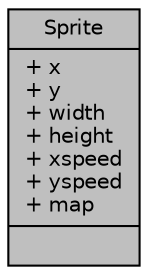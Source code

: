 digraph "Sprite"
{
 // INTERACTIVE_SVG=YES
 // LATEX_PDF_SIZE
  edge [fontname="Helvetica",fontsize="10",labelfontname="Helvetica",labelfontsize="10"];
  node [fontname="Helvetica",fontsize="10",shape=record];
  Node1 [label="{Sprite\n|+ x\l+ y\l+ width\l+ height\l+ xspeed\l+ yspeed\l+ map\l|}",height=0.2,width=0.4,color="black", fillcolor="grey75", style="filled", fontcolor="black",tooltip=" "];
}
